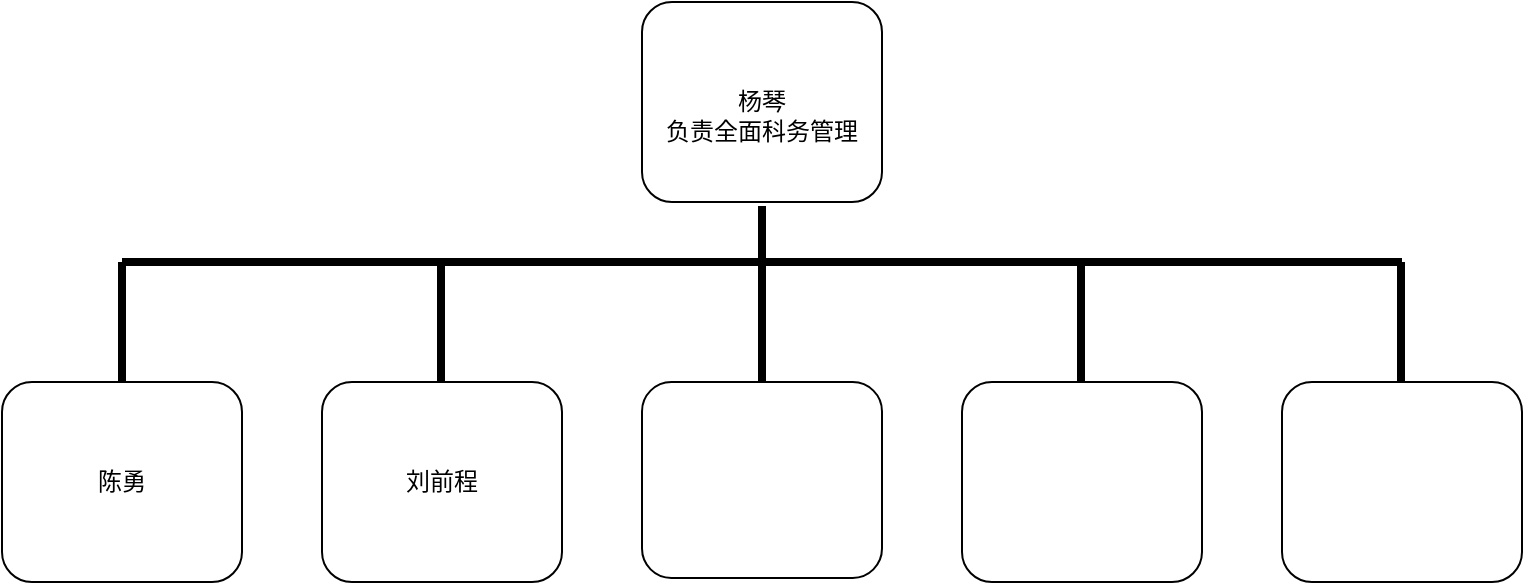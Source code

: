 <mxfile version="20.0.4" type="github" pages="3"><diagram id="wr0EmtSzBtYpNZF-pQAm" name="Page-1"><mxGraphModel dx="689" dy="375" grid="1" gridSize="6" guides="1" tooltips="1" connect="1" arrows="1" fold="1" page="1" pageScale="1" pageWidth="827" pageHeight="1169" math="0" shadow="0"><root><mxCell id="0"/><mxCell id="1" parent="0"/><mxCell id="ArfcIl5ffYhC3E7iHawk-2" value="陈勇&lt;br&gt;" style="rounded=1;whiteSpace=wrap;html=1;" vertex="1" parent="1"><mxGeometry x="40" y="220" width="120" height="100" as="geometry"/></mxCell><mxCell id="ArfcIl5ffYhC3E7iHawk-3" value="刘前程" style="rounded=1;whiteSpace=wrap;html=1;" vertex="1" parent="1"><mxGeometry x="200" y="220" width="120" height="100" as="geometry"/></mxCell><mxCell id="ArfcIl5ffYhC3E7iHawk-4" value="" style="rounded=1;whiteSpace=wrap;html=1;" vertex="1" parent="1"><mxGeometry x="360" y="220" width="120" height="98" as="geometry"/></mxCell><mxCell id="ArfcIl5ffYhC3E7iHawk-5" value="" style="rounded=1;whiteSpace=wrap;html=1;" vertex="1" parent="1"><mxGeometry x="520" y="220" width="120" height="100" as="geometry"/></mxCell><mxCell id="ArfcIl5ffYhC3E7iHawk-6" value="" style="rounded=1;whiteSpace=wrap;html=1;" vertex="1" parent="1"><mxGeometry x="680" y="220" width="120" height="100" as="geometry"/></mxCell><mxCell id="ArfcIl5ffYhC3E7iHawk-7" style="edgeStyle=orthogonalEdgeStyle;rounded=0;orthogonalLoop=1;jettySize=auto;html=1;exitX=0.5;exitY=1;exitDx=0;exitDy=0;" edge="1" parent="1"><mxGeometry relative="1" as="geometry"><mxPoint x="420" y="150" as="sourcePoint"/><mxPoint x="420" y="150" as="targetPoint"/></mxGeometry></mxCell><mxCell id="ArfcIl5ffYhC3E7iHawk-8" value="&lt;br&gt;杨琴&lt;br&gt;负责全面科务管理" style="rounded=1;whiteSpace=wrap;html=1;" vertex="1" parent="1"><mxGeometry x="360" y="30" width="120" height="100" as="geometry"/></mxCell><mxCell id="ArfcIl5ffYhC3E7iHawk-9" value="" style="endArrow=none;html=1;rounded=0;strokeWidth=4;" edge="1" parent="1"><mxGeometry width="50" height="50" relative="1" as="geometry"><mxPoint x="100" y="160" as="sourcePoint"/><mxPoint x="740" y="160" as="targetPoint"/></mxGeometry></mxCell><mxCell id="ArfcIl5ffYhC3E7iHawk-16" value="" style="endArrow=none;html=1;rounded=0;exitX=0.5;exitY=0;exitDx=0;exitDy=0;strokeWidth=4;" edge="1" parent="1" source="ArfcIl5ffYhC3E7iHawk-2"><mxGeometry width="50" height="50" relative="1" as="geometry"><mxPoint x="90" y="210" as="sourcePoint"/><mxPoint x="100" y="160" as="targetPoint"/></mxGeometry></mxCell><mxCell id="ArfcIl5ffYhC3E7iHawk-17" value="" style="endArrow=none;html=1;rounded=0;exitX=0.5;exitY=0;exitDx=0;exitDy=0;strokeWidth=4;" edge="1" parent="1"><mxGeometry width="50" height="50" relative="1" as="geometry"><mxPoint x="259.5" y="220" as="sourcePoint"/><mxPoint x="259.5" y="160" as="targetPoint"/></mxGeometry></mxCell><mxCell id="ArfcIl5ffYhC3E7iHawk-18" value="" style="endArrow=none;html=1;rounded=0;exitX=0.5;exitY=0;exitDx=0;exitDy=0;strokeWidth=4;" edge="1" parent="1" source="ArfcIl5ffYhC3E7iHawk-4"><mxGeometry width="50" height="50" relative="1" as="geometry"><mxPoint x="414" y="220" as="sourcePoint"/><mxPoint x="420" y="132" as="targetPoint"/></mxGeometry></mxCell><mxCell id="ArfcIl5ffYhC3E7iHawk-19" value="" style="endArrow=none;html=1;rounded=0;exitX=0.5;exitY=0;exitDx=0;exitDy=0;strokeWidth=4;" edge="1" parent="1"><mxGeometry width="50" height="50" relative="1" as="geometry"><mxPoint x="579.5" y="220" as="sourcePoint"/><mxPoint x="579.5" y="160" as="targetPoint"/></mxGeometry></mxCell><mxCell id="ArfcIl5ffYhC3E7iHawk-20" value="" style="endArrow=none;html=1;rounded=0;exitX=0.5;exitY=0;exitDx=0;exitDy=0;strokeWidth=4;" edge="1" parent="1"><mxGeometry width="50" height="50" relative="1" as="geometry"><mxPoint x="739.5" y="220" as="sourcePoint"/><mxPoint x="739.5" y="160" as="targetPoint"/></mxGeometry></mxCell></root></mxGraphModel></diagram><diagram id="8-FKas9irKEoazIzYi1z" name="Page-2"><mxGraphModel dx="1148" dy="625" grid="1" gridSize="2" guides="1" tooltips="1" connect="1" arrows="1" fold="1" page="1" pageScale="1" pageWidth="827" pageHeight="1169" math="0" shadow="0"><root><mxCell id="0"/><mxCell id="1" parent="0"/><mxCell id="rRHKnwBNUVBTm8ronmTq-4" style="edgeStyle=orthogonalEdgeStyle;rounded=0;orthogonalLoop=1;jettySize=auto;html=1;exitX=0.5;exitY=1;exitDx=0;exitDy=0;entryX=0.5;entryY=0;entryDx=0;entryDy=0;strokeWidth=2;" edge="1" parent="1" source="rRHKnwBNUVBTm8ronmTq-1" target="rRHKnwBNUVBTm8ronmTq-3"><mxGeometry relative="1" as="geometry"/></mxCell><mxCell id="rRHKnwBNUVBTm8ronmTq-1" value="门诊医师根据病情开具申请单" style="rounded=0;whiteSpace=wrap;html=1;fillColor=#e1d5e7;strokeColor=#9673a6;" vertex="1" parent="1"><mxGeometry x="250" y="25" width="188" height="30" as="geometry"/></mxCell><mxCell id="rRHKnwBNUVBTm8ronmTq-2" value="检&lt;br&gt;验&lt;br&gt;前" style="rounded=0;whiteSpace=wrap;html=1;fillColor=#e1d5e7;strokeColor=#9673a6;" vertex="1" parent="1"><mxGeometry x="18" y="22" width="36" height="98" as="geometry"/></mxCell><mxCell id="rRHKnwBNUVBTm8ronmTq-26" style="edgeStyle=orthogonalEdgeStyle;rounded=0;orthogonalLoop=1;jettySize=auto;html=1;strokeWidth=2;" edge="1" parent="1" source="rRHKnwBNUVBTm8ronmTq-3" target="rRHKnwBNUVBTm8ronmTq-7"><mxGeometry relative="1" as="geometry"/></mxCell><mxCell id="rRHKnwBNUVBTm8ronmTq-74" style="edgeStyle=orthogonalEdgeStyle;rounded=0;orthogonalLoop=1;jettySize=auto;html=1;exitX=0.5;exitY=1;exitDx=0;exitDy=0;strokeWidth=2;" edge="1" parent="1" source="rRHKnwBNUVBTm8ronmTq-3" target="rRHKnwBNUVBTm8ronmTq-8"><mxGeometry relative="1" as="geometry"/></mxCell><mxCell id="rRHKnwBNUVBTm8ronmTq-3" value="门诊收费室缴费" style="rounded=0;whiteSpace=wrap;html=1;fillColor=#e1d5e7;strokeColor=#9673a6;" vertex="1" parent="1"><mxGeometry x="78" y="90" width="516" height="30" as="geometry"/></mxCell><mxCell id="rRHKnwBNUVBTm8ronmTq-14" value="" style="edgeStyle=orthogonalEdgeStyle;rounded=0;orthogonalLoop=1;jettySize=auto;html=1;strokeWidth=2;" edge="1" parent="1" source="rRHKnwBNUVBTm8ronmTq-7" target="rRHKnwBNUVBTm8ronmTq-10"><mxGeometry relative="1" as="geometry"/></mxCell><mxCell id="rRHKnwBNUVBTm8ronmTq-7" value="病人请到1、2、3、4、号采血窗口采血" style="rounded=0;whiteSpace=wrap;html=1;" vertex="1" parent="1"><mxGeometry x="80" y="156" width="240" height="68" as="geometry"/></mxCell><mxCell id="rRHKnwBNUVBTm8ronmTq-20" value="" style="edgeStyle=orthogonalEdgeStyle;rounded=0;orthogonalLoop=1;jettySize=auto;html=1;strokeWidth=2;" edge="1" parent="1" source="rRHKnwBNUVBTm8ronmTq-8" target="rRHKnwBNUVBTm8ronmTq-17"><mxGeometry relative="1" as="geometry"/></mxCell><mxCell id="rRHKnwBNUVBTm8ronmTq-8" value="尿液及大便标本请送到7号窗口；&lt;br&gt;体液及其他特殊项目请送到6号窗口" style="rounded=0;whiteSpace=wrap;html=1;" vertex="1" parent="1"><mxGeometry x="354" y="156" width="241" height="68" as="geometry"/></mxCell><mxCell id="rRHKnwBNUVBTm8ronmTq-15" value="" style="edgeStyle=orthogonalEdgeStyle;rounded=0;orthogonalLoop=1;jettySize=auto;html=1;strokeWidth=2;" edge="1" parent="1" source="rRHKnwBNUVBTm8ronmTq-10" target="rRHKnwBNUVBTm8ronmTq-11"><mxGeometry relative="1" as="geometry"/></mxCell><mxCell id="rRHKnwBNUVBTm8ronmTq-10" value="检验人员核对标本并在LIS系统&lt;br&gt;签收后送到不同专业组进行前处理" style="rounded=0;whiteSpace=wrap;html=1;" vertex="1" parent="1"><mxGeometry x="80" y="280" width="242" height="68" as="geometry"/></mxCell><mxCell id="rRHKnwBNUVBTm8ronmTq-16" value="" style="edgeStyle=orthogonalEdgeStyle;rounded=0;orthogonalLoop=1;jettySize=auto;html=1;strokeWidth=2;" edge="1" parent="1" source="rRHKnwBNUVBTm8ronmTq-11" target="rRHKnwBNUVBTm8ronmTq-12"><mxGeometry relative="1" as="geometry"/></mxCell><mxCell id="rRHKnwBNUVBTm8ronmTq-11" value="确认仪器正常后上机检测" style="rounded=0;whiteSpace=wrap;html=1;" vertex="1" parent="1"><mxGeometry x="80" y="402" width="240" height="68" as="geometry"/></mxCell><mxCell id="rRHKnwBNUVBTm8ronmTq-72" value="" style="edgeStyle=orthogonalEdgeStyle;rounded=0;orthogonalLoop=1;jettySize=auto;html=1;strokeWidth=2;" edge="1" parent="1" source="rRHKnwBNUVBTm8ronmTq-12" target="rRHKnwBNUVBTm8ronmTq-71"><mxGeometry relative="1" as="geometry"/></mxCell><mxCell id="rRHKnwBNUVBTm8ronmTq-12" value="复核结果并审核报告单" style="rounded=0;whiteSpace=wrap;html=1;" vertex="1" parent="1"><mxGeometry x="80" y="517" width="240" height="68" as="geometry"/></mxCell><mxCell id="rRHKnwBNUVBTm8ronmTq-21" value="" style="edgeStyle=orthogonalEdgeStyle;rounded=0;orthogonalLoop=1;jettySize=auto;html=1;strokeWidth=2;" edge="1" parent="1" source="rRHKnwBNUVBTm8ronmTq-17" target="rRHKnwBNUVBTm8ronmTq-18"><mxGeometry relative="1" as="geometry"/></mxCell><mxCell id="rRHKnwBNUVBTm8ronmTq-17" value="&#10;&lt;span style=&quot;color: rgb(0, 0, 0); font-family: Helvetica; font-size: 12px; font-style: normal; font-variant-ligatures: normal; font-variant-caps: normal; font-weight: 400; letter-spacing: normal; orphans: 2; text-align: center; text-indent: 0px; text-transform: none; widows: 2; word-spacing: 0px; -webkit-text-stroke-width: 0px; background-color: rgb(248, 249, 250); text-decoration-style: initial; text-decoration-color: initial; float: none; display: inline !important;&quot;&gt;检验人员核对标本并在LIS系统&lt;/span&gt;&lt;br style=&quot;color: rgb(0, 0, 0); font-family: Helvetica; font-size: 12px; font-style: normal; font-variant-ligatures: normal; font-variant-caps: normal; font-weight: 400; letter-spacing: normal; orphans: 2; text-align: center; text-indent: 0px; text-transform: none; widows: 2; word-spacing: 0px; -webkit-text-stroke-width: 0px; background-color: rgb(248, 249, 250); text-decoration-style: initial; text-decoration-color: initial;&quot;&gt;&lt;span style=&quot;color: rgb(0, 0, 0); font-family: Helvetica; font-size: 12px; font-style: normal; font-variant-ligatures: normal; font-variant-caps: normal; font-weight: 400; letter-spacing: normal; orphans: 2; text-align: center; text-indent: 0px; text-transform: none; widows: 2; word-spacing: 0px; -webkit-text-stroke-width: 0px; background-color: rgb(248, 249, 250); text-decoration-style: initial; text-decoration-color: initial; float: none; display: inline !important;&quot;&gt;签收后送到不同专业组进行前处理&lt;/span&gt;&#10;&#10;" style="rounded=0;whiteSpace=wrap;html=1;" vertex="1" parent="1"><mxGeometry x="350" y="280" width="248" height="68" as="geometry"/></mxCell><mxCell id="rRHKnwBNUVBTm8ronmTq-22" value="" style="edgeStyle=orthogonalEdgeStyle;rounded=0;orthogonalLoop=1;jettySize=auto;html=1;strokeWidth=2;" edge="1" parent="1" source="rRHKnwBNUVBTm8ronmTq-18" target="rRHKnwBNUVBTm8ronmTq-19"><mxGeometry relative="1" as="geometry"/></mxCell><mxCell id="rRHKnwBNUVBTm8ronmTq-18" value="&#10;&lt;span style=&quot;color: rgb(0, 0, 0); font-family: Helvetica; font-size: 12px; font-style: normal; font-variant-ligatures: normal; font-variant-caps: normal; font-weight: 400; letter-spacing: normal; orphans: 2; text-align: center; text-indent: 0px; text-transform: none; widows: 2; word-spacing: 0px; -webkit-text-stroke-width: 0px; background-color: rgb(248, 249, 250); text-decoration-style: initial; text-decoration-color: initial; float: none; display: inline !important;&quot;&gt;确认仪器正常后上机检测&lt;/span&gt;&#10;&#10;" style="rounded=0;whiteSpace=wrap;html=1;" vertex="1" parent="1"><mxGeometry x="347" y="404" width="252" height="68" as="geometry"/></mxCell><mxCell id="rRHKnwBNUVBTm8ronmTq-76" style="edgeStyle=orthogonalEdgeStyle;rounded=0;orthogonalLoop=1;jettySize=auto;html=1;exitX=0.25;exitY=1;exitDx=0;exitDy=0;entryX=0.5;entryY=0;entryDx=0;entryDy=0;strokeWidth=2;" edge="1" parent="1" source="rRHKnwBNUVBTm8ronmTq-19" target="rRHKnwBNUVBTm8ronmTq-71"><mxGeometry relative="1" as="geometry"><Array as="points"><mxPoint x="458" y="584"/><mxPoint x="458" y="622"/><mxPoint x="233" y="622"/></Array></mxGeometry></mxCell><mxCell id="rRHKnwBNUVBTm8ronmTq-79" style="edgeStyle=orthogonalEdgeStyle;rounded=0;orthogonalLoop=1;jettySize=auto;html=1;exitX=0.25;exitY=1;exitDx=0;exitDy=0;entryX=0.25;entryY=0;entryDx=0;entryDy=0;strokeWidth=2;" edge="1" parent="1" source="rRHKnwBNUVBTm8ronmTq-19" target="rRHKnwBNUVBTm8ronmTq-61"><mxGeometry relative="1" as="geometry"><Array as="points"><mxPoint x="458" y="584"/><mxPoint x="458" y="622"/><mxPoint x="510" y="622"/><mxPoint x="510" y="660"/></Array></mxGeometry></mxCell><mxCell id="rRHKnwBNUVBTm8ronmTq-19" value="复核结果并审核报告单" style="rounded=0;whiteSpace=wrap;html=1;" vertex="1" parent="1"><mxGeometry x="346" y="516" width="252" height="68" as="geometry"/></mxCell><mxCell id="rRHKnwBNUVBTm8ronmTq-33" value="检&lt;br&gt;验&lt;br&gt;中" style="rounded=0;whiteSpace=wrap;html=1;fillColor=#f8cecc;strokeColor=#b85450;" vertex="1" parent="1"><mxGeometry x="18" y="156" width="36" height="430" as="geometry"/></mxCell><mxCell id="rRHKnwBNUVBTm8ronmTq-46" value="" style="edgeStyle=orthogonalEdgeStyle;rounded=0;orthogonalLoop=1;jettySize=auto;html=1;strokeWidth=2;" edge="1" parent="1" source="rRHKnwBNUVBTm8ronmTq-36" target="rRHKnwBNUVBTm8ronmTq-37"><mxGeometry relative="1" as="geometry"/></mxCell><mxCell id="rRHKnwBNUVBTm8ronmTq-36" value="住院医生根据病情开出检验申请单" style="rounded=0;whiteSpace=wrap;html=1;fillColor=#e1d5e7;strokeColor=#9673a6;" vertex="1" parent="1"><mxGeometry x="796" y="24" width="138" height="30" as="geometry"/></mxCell><mxCell id="rRHKnwBNUVBTm8ronmTq-48" value="" style="edgeStyle=orthogonalEdgeStyle;rounded=0;orthogonalLoop=1;jettySize=auto;html=1;strokeWidth=2;" edge="1" parent="1" source="rRHKnwBNUVBTm8ronmTq-37" target="rRHKnwBNUVBTm8ronmTq-41"><mxGeometry relative="1" as="geometry"/></mxCell><mxCell id="rRHKnwBNUVBTm8ronmTq-37" value="临床护士及时采集标本" style="rounded=0;whiteSpace=wrap;html=1;" vertex="1" parent="1"><mxGeometry x="707" y="165" width="314" height="50" as="geometry"/></mxCell><mxCell id="rRHKnwBNUVBTm8ronmTq-49" value="" style="edgeStyle=orthogonalEdgeStyle;rounded=0;orthogonalLoop=1;jettySize=auto;html=1;strokeWidth=2;" edge="1" parent="1" source="rRHKnwBNUVBTm8ronmTq-41" target="rRHKnwBNUVBTm8ronmTq-42"><mxGeometry relative="1" as="geometry"/></mxCell><mxCell id="rRHKnwBNUVBTm8ronmTq-41" value="由护工将标本到6咓窗口" style="rounded=0;whiteSpace=wrap;html=1;" vertex="1" parent="1"><mxGeometry x="708" y="280" width="314" height="50" as="geometry"/></mxCell><mxCell id="rRHKnwBNUVBTm8ronmTq-42" value="工作人员与护工核对标本后，在LIS上签收&lt;br&gt;并送入各专业组进行前处理" style="rounded=0;whiteSpace=wrap;html=1;" vertex="1" parent="1"><mxGeometry x="707" y="389" width="314" height="51" as="geometry"/></mxCell><mxCell id="rRHKnwBNUVBTm8ronmTq-55" value="" style="edgeStyle=orthogonalEdgeStyle;rounded=0;orthogonalLoop=1;jettySize=auto;html=1;strokeWidth=2;" edge="1" parent="1" source="rRHKnwBNUVBTm8ronmTq-43" target="rRHKnwBNUVBTm8ronmTq-44"><mxGeometry relative="1" as="geometry"/></mxCell><mxCell id="rRHKnwBNUVBTm8ronmTq-43" value="各专业组核对标本项目，将项目录入LIS" style="rounded=0;whiteSpace=wrap;html=1;" vertex="1" parent="1"><mxGeometry x="706" y="482" width="84" height="106" as="geometry"/></mxCell><mxCell id="rRHKnwBNUVBTm8ronmTq-56" value="" style="edgeStyle=orthogonalEdgeStyle;rounded=0;orthogonalLoop=1;jettySize=auto;html=1;strokeWidth=2;" edge="1" parent="1" source="rRHKnwBNUVBTm8ronmTq-44" target="rRHKnwBNUVBTm8ronmTq-45"><mxGeometry relative="1" as="geometry"/></mxCell><mxCell id="rRHKnwBNUVBTm8ronmTq-44" value="确认仪器正常后，上机检测" style="rounded=0;whiteSpace=wrap;html=1;" vertex="1" parent="1"><mxGeometry x="820" y="481" width="84" height="106" as="geometry"/></mxCell><mxCell id="rRHKnwBNUVBTm8ronmTq-69" style="edgeStyle=orthogonalEdgeStyle;rounded=0;orthogonalLoop=1;jettySize=auto;html=1;exitX=0.5;exitY=1;exitDx=0;exitDy=0;entryX=0.75;entryY=0;entryDx=0;entryDy=0;strokeWidth=2;" edge="1" parent="1" source="rRHKnwBNUVBTm8ronmTq-45" target="rRHKnwBNUVBTm8ronmTq-61"><mxGeometry relative="1" as="geometry"/></mxCell><mxCell id="rRHKnwBNUVBTm8ronmTq-73" style="edgeStyle=orthogonalEdgeStyle;rounded=0;orthogonalLoop=1;jettySize=auto;html=1;exitX=0.5;exitY=1;exitDx=0;exitDy=0;strokeWidth=2;" edge="1" parent="1" source="rRHKnwBNUVBTm8ronmTq-45" target="rRHKnwBNUVBTm8ronmTq-62"><mxGeometry relative="1" as="geometry"/></mxCell><mxCell id="rRHKnwBNUVBTm8ronmTq-45" value="t复核结果并在LIS上审核报告单" style="rounded=0;whiteSpace=wrap;html=1;" vertex="1" parent="1"><mxGeometry x="935" y="482" width="84" height="106" as="geometry"/></mxCell><mxCell id="rRHKnwBNUVBTm8ronmTq-53" value="" style="endArrow=classic;html=1;rounded=0;strokeWidth=2;exitX=0.131;exitY=0.984;exitDx=0;exitDy=0;exitPerimeter=0;" edge="1" parent="1" source="rRHKnwBNUVBTm8ronmTq-42" target="rRHKnwBNUVBTm8ronmTq-43"><mxGeometry width="50" height="50" relative="1" as="geometry"><mxPoint x="586" y="480" as="sourcePoint"/><mxPoint x="636" y="430" as="targetPoint"/></mxGeometry></mxCell><mxCell id="rRHKnwBNUVBTm8ronmTq-61" value="危急值报告：（门诊）电话通知危急值值班室；&lt;br&gt;（住院）5分钟危急值报告系统未确认，应电话通知到临床" style="rounded=0;whiteSpace=wrap;html=1;fillColor=#ffff88;strokeColor=#36393d;" vertex="1" parent="1"><mxGeometry x="410" y="660" width="278" height="50" as="geometry"/></mxCell><mxCell id="rRHKnwBNUVBTm8ronmTq-62" value="报告结果通过LIS发送到临床HIS，由临床医生自主查看" style="rounded=0;whiteSpace=wrap;html=1;fillColor=#ffff88;strokeColor=#36393d;" vertex="1" parent="1"><mxGeometry x="716" y="660" width="305" height="50" as="geometry"/></mxCell><mxCell id="rRHKnwBNUVBTm8ronmTq-64" value="检&lt;br&gt;验&lt;br&gt;后" style="rounded=0;whiteSpace=wrap;html=1;fillColor=#ffff88;strokeColor=#36393d;" vertex="1" parent="1"><mxGeometry x="18" y="612" width="36" height="98" as="geometry"/></mxCell><mxCell id="rRHKnwBNUVBTm8ronmTq-71" value="门诊病人于自助打印机自主打印检验报告" style="rounded=0;whiteSpace=wrap;html=1;fillColor=#ffff88;strokeColor=#36393d;" vertex="1" parent="1"><mxGeometry x="80" y="660" width="305" height="50" as="geometry"/></mxCell><mxCell id="5s53QxSSceDwOyeM9FOX-1" value="检验人员核对标本并在LIS系统&lt;br&gt;签收后送到不同专业组进行前处理" style="rounded=0;whiteSpace=wrap;html=1;fillColor=#f8cecc;strokeColor=#b85450;" vertex="1" parent="1"><mxGeometry x="82" y="282" width="242" height="68" as="geometry"/></mxCell><mxCell id="5s53QxSSceDwOyeM9FOX-2" value="检验人员核对标本并在LIS系统&lt;br&gt;签收后送到不同专业组进行前处理" style="rounded=0;whiteSpace=wrap;html=1;fillColor=#cce5ff;strokeColor=#36393d;" vertex="1" parent="1"><mxGeometry x="352" y="282" width="248" height="68" as="geometry"/></mxCell><mxCell id="5s53QxSSceDwOyeM9FOX-3" value="确认仪器正常后，将项目录入LIS，&lt;br&gt;上机检测" style="rounded=0;whiteSpace=wrap;html=1;fillColor=#f8cecc;strokeColor=#b85450;" vertex="1" parent="1"><mxGeometry x="82" y="404" width="240" height="68" as="geometry"/></mxCell><mxCell id="5s53QxSSceDwOyeM9FOX-6" value="确认仪器正常后，将项目录入LIS，&lt;br&gt;上机检验" style="rounded=0;whiteSpace=wrap;html=1;fillColor=#cce5ff;strokeColor=#36393d;" vertex="1" parent="1"><mxGeometry x="349" y="406" width="252" height="68" as="geometry"/></mxCell><mxCell id="5s53QxSSceDwOyeM9FOX-7" value="复核结果并在LIS上审核报告单" style="rounded=0;whiteSpace=wrap;html=1;fillColor=#f8cecc;strokeColor=#b85450;" vertex="1" parent="1"><mxGeometry x="82" y="519" width="240" height="68" as="geometry"/></mxCell><mxCell id="5s53QxSSceDwOyeM9FOX-8" value="复核结果并在LIS上审核报告单" style="rounded=0;whiteSpace=wrap;html=1;fillColor=#cce5ff;strokeColor=#36393d;" vertex="1" parent="1"><mxGeometry x="348" y="518" width="252" height="68" as="geometry"/></mxCell><mxCell id="5s53QxSSceDwOyeM9FOX-9" value="病人请到1、2、3、4、号采血窗口采血" style="rounded=0;whiteSpace=wrap;html=1;fillColor=#f8cecc;strokeColor=#b85450;" vertex="1" parent="1"><mxGeometry x="82" y="158" width="240" height="68" as="geometry"/></mxCell><mxCell id="5s53QxSSceDwOyeM9FOX-10" value="尿液及大便标本请送到7号窗口；&lt;br&gt;体液及其他特殊项目请送到6号窗口" style="rounded=0;whiteSpace=wrap;html=1;fillColor=#cce5ff;strokeColor=#36393d;" vertex="1" parent="1"><mxGeometry x="356" y="158" width="241" height="68" as="geometry"/></mxCell><mxCell id="5s53QxSSceDwOyeM9FOX-11" value="临床护士及时采集标本" style="rounded=0;whiteSpace=wrap;html=1;fillColor=#ffcc99;strokeColor=#36393d;" vertex="1" parent="1"><mxGeometry x="709" y="167" width="314" height="50" as="geometry"/></mxCell><mxCell id="5s53QxSSceDwOyeM9FOX-12" value="由护工将标本到6咓窗口" style="rounded=0;whiteSpace=wrap;html=1;fillColor=#ffcc99;strokeColor=#36393d;" vertex="1" parent="1"><mxGeometry x="710" y="282" width="314" height="50" as="geometry"/></mxCell><mxCell id="5s53QxSSceDwOyeM9FOX-13" value="工作人员与护工核对标本后，在LIS上签收&lt;br&gt;并送入各专业组进行前处理" style="rounded=0;whiteSpace=wrap;html=1;fillColor=#ffcc99;strokeColor=#36393d;" vertex="1" parent="1"><mxGeometry x="709" y="391" width="314" height="51" as="geometry"/></mxCell><mxCell id="5s53QxSSceDwOyeM9FOX-14" value="各专业组核对标本项目，将项目录入LIS" style="rounded=0;whiteSpace=wrap;html=1;fillColor=#ffcc99;strokeColor=#36393d;" vertex="1" parent="1"><mxGeometry x="708" y="484" width="84" height="106" as="geometry"/></mxCell><mxCell id="5s53QxSSceDwOyeM9FOX-15" value="确认仪器正常后，上机检测" style="rounded=0;whiteSpace=wrap;html=1;fillColor=#ffcc99;strokeColor=#36393d;" vertex="1" parent="1"><mxGeometry x="822" y="483" width="84" height="106" as="geometry"/></mxCell><mxCell id="5s53QxSSceDwOyeM9FOX-16" value="t复核结果并在LIS上审核报告单" style="rounded=0;whiteSpace=wrap;html=1;fillColor=#ffcc99;strokeColor=#36393d;" vertex="1" parent="1"><mxGeometry x="937" y="484" width="84" height="106" as="geometry"/></mxCell></root></mxGraphModel></diagram><diagram id="FHXKm3JU7-YrLKx8EYSf" name="Page-3"><mxGraphModel dx="689" dy="1544" grid="1" gridSize="2" guides="1" tooltips="1" connect="1" arrows="1" fold="1" page="1" pageScale="1" pageWidth="827" pageHeight="1169" math="0" shadow="0"><root><mxCell id="0"/><mxCell id="1" parent="0"/><mxCell id="HwLPFgGJLDMBzmr_clgp-47" style="edgeStyle=orthogonalEdgeStyle;rounded=0;orthogonalLoop=1;jettySize=auto;html=1;exitX=1;exitY=0.5;exitDx=0;exitDy=0;strokeWidth=2;" edge="1" parent="1" source="HwLPFgGJLDMBzmr_clgp-18" target="HwLPFgGJLDMBzmr_clgp-22"><mxGeometry relative="1" as="geometry"/></mxCell><mxCell id="HwLPFgGJLDMBzmr_clgp-48" style="edgeStyle=orthogonalEdgeStyle;rounded=0;orthogonalLoop=1;jettySize=auto;html=1;exitX=1;exitY=0.5;exitDx=0;exitDy=0;entryX=0;entryY=0.5;entryDx=0;entryDy=0;strokeWidth=2;" edge="1" parent="1" source="HwLPFgGJLDMBzmr_clgp-18" target="HwLPFgGJLDMBzmr_clgp-23"><mxGeometry relative="1" as="geometry"/></mxCell><mxCell id="HwLPFgGJLDMBzmr_clgp-18" value="科主任：&lt;br&gt;&lt;br&gt;&lt;font style=&quot;font-size: 14px;&quot;&gt;杨琴&lt;/font&gt;" style="rounded=0;whiteSpace=wrap;html=1;" vertex="1" parent="1"><mxGeometry x="34" y="112" width="62" height="128" as="geometry"/></mxCell><mxCell id="HwLPFgGJLDMBzmr_clgp-53" style="edgeStyle=orthogonalEdgeStyle;rounded=0;orthogonalLoop=1;jettySize=auto;html=1;exitX=1;exitY=0.5;exitDx=0;exitDy=0;entryX=0;entryY=0.5;entryDx=0;entryDy=0;strokeWidth=2;" edge="1" parent="1" source="HwLPFgGJLDMBzmr_clgp-22" target="HwLPFgGJLDMBzmr_clgp-43"><mxGeometry relative="1" as="geometry"/></mxCell><mxCell id="HwLPFgGJLDMBzmr_clgp-54" style="edgeStyle=orthogonalEdgeStyle;rounded=0;orthogonalLoop=1;jettySize=auto;html=1;exitX=1;exitY=0.5;exitDx=0;exitDy=0;entryX=0;entryY=0.5;entryDx=0;entryDy=0;strokeWidth=2;" edge="1" parent="1" source="HwLPFgGJLDMBzmr_clgp-22" target="HwLPFgGJLDMBzmr_clgp-33"><mxGeometry relative="1" as="geometry"/></mxCell><mxCell id="HwLPFgGJLDMBzmr_clgp-55" style="edgeStyle=orthogonalEdgeStyle;rounded=0;orthogonalLoop=1;jettySize=auto;html=1;exitX=1;exitY=0.5;exitDx=0;exitDy=0;entryX=0;entryY=0.5;entryDx=0;entryDy=0;strokeWidth=2;" edge="1" parent="1" source="HwLPFgGJLDMBzmr_clgp-22" target="HwLPFgGJLDMBzmr_clgp-36"><mxGeometry relative="1" as="geometry"/></mxCell><mxCell id="HwLPFgGJLDMBzmr_clgp-56" style="edgeStyle=orthogonalEdgeStyle;rounded=0;orthogonalLoop=1;jettySize=auto;html=1;exitX=1;exitY=0.5;exitDx=0;exitDy=0;strokeWidth=2;" edge="1" parent="1" source="HwLPFgGJLDMBzmr_clgp-22" target="HwLPFgGJLDMBzmr_clgp-37"><mxGeometry relative="1" as="geometry"/></mxCell><mxCell id="HwLPFgGJLDMBzmr_clgp-57" style="edgeStyle=orthogonalEdgeStyle;rounded=0;orthogonalLoop=1;jettySize=auto;html=1;exitX=1;exitY=0.5;exitDx=0;exitDy=0;entryX=0;entryY=0.5;entryDx=0;entryDy=0;strokeWidth=2;" edge="1" parent="1" source="HwLPFgGJLDMBzmr_clgp-22" target="HwLPFgGJLDMBzmr_clgp-38"><mxGeometry relative="1" as="geometry"/></mxCell><mxCell id="HwLPFgGJLDMBzmr_clgp-22" value="&lt;font style=&quot;font-size: 14px;&quot;&gt;杨&lt;br&gt;琴&lt;/font&gt;" style="rounded=0;whiteSpace=wrap;html=1;" vertex="1" parent="1"><mxGeometry x="144" y="34" width="62" height="128" as="geometry"/></mxCell><mxCell id="HwLPFgGJLDMBzmr_clgp-49" style="edgeStyle=orthogonalEdgeStyle;rounded=0;orthogonalLoop=1;jettySize=auto;html=1;exitX=1;exitY=0.5;exitDx=0;exitDy=0;entryX=0;entryY=0.5;entryDx=0;entryDy=0;strokeWidth=2;" edge="1" parent="1" source="HwLPFgGJLDMBzmr_clgp-23" target="HwLPFgGJLDMBzmr_clgp-39"><mxGeometry relative="1" as="geometry"/></mxCell><mxCell id="HwLPFgGJLDMBzmr_clgp-50" style="edgeStyle=orthogonalEdgeStyle;rounded=0;orthogonalLoop=1;jettySize=auto;html=1;exitX=1;exitY=0.5;exitDx=0;exitDy=0;entryX=0;entryY=0.5;entryDx=0;entryDy=0;strokeWidth=2;" edge="1" parent="1" source="HwLPFgGJLDMBzmr_clgp-23" target="HwLPFgGJLDMBzmr_clgp-40"><mxGeometry relative="1" as="geometry"/></mxCell><mxCell id="HwLPFgGJLDMBzmr_clgp-58" style="edgeStyle=orthogonalEdgeStyle;rounded=0;orthogonalLoop=1;jettySize=auto;html=1;exitX=1;exitY=0.5;exitDx=0;exitDy=0;strokeWidth=2;" edge="1" parent="1" source="HwLPFgGJLDMBzmr_clgp-23" target="HwLPFgGJLDMBzmr_clgp-41"><mxGeometry relative="1" as="geometry"/></mxCell><mxCell id="HwLPFgGJLDMBzmr_clgp-59" style="edgeStyle=orthogonalEdgeStyle;rounded=0;orthogonalLoop=1;jettySize=auto;html=1;exitX=1;exitY=0.5;exitDx=0;exitDy=0;entryX=0;entryY=0.5;entryDx=0;entryDy=0;strokeWidth=2;" edge="1" parent="1" source="HwLPFgGJLDMBzmr_clgp-23" target="HwLPFgGJLDMBzmr_clgp-42"><mxGeometry relative="1" as="geometry"/></mxCell><mxCell id="HwLPFgGJLDMBzmr_clgp-23" value="&lt;font style=&quot;font-size: 14px;&quot;&gt;陈&lt;br&gt;勇&lt;/font&gt;" style="rounded=0;whiteSpace=wrap;html=1;" vertex="1" parent="1"><mxGeometry x="144" y="200" width="62" height="128" as="geometry"/></mxCell><mxCell id="HwLPFgGJLDMBzmr_clgp-33" value="生化：刘前程" style="rounded=1;whiteSpace=wrap;html=1;" vertex="1" parent="1"><mxGeometry x="272" y="-20" width="120" height="30" as="geometry"/></mxCell><mxCell id="HwLPFgGJLDMBzmr_clgp-36" value="免疫：勾宗蓉" style="rounded=1;whiteSpace=wrap;html=1;" vertex="1" parent="1"><mxGeometry x="272" y="31" width="120" height="30" as="geometry"/></mxCell><mxCell id="HwLPFgGJLDMBzmr_clgp-37" value="微生物：王豫川" style="rounded=1;whiteSpace=wrap;html=1;" vertex="1" parent="1"><mxGeometry x="272" y="82" width="120" height="30" as="geometry"/></mxCell><mxCell id="HwLPFgGJLDMBzmr_clgp-38" value="督导员：杨兴江、魏云、王春" style="rounded=1;whiteSpace=wrap;html=1;" vertex="1" parent="1"><mxGeometry x="272" y="131" width="120" height="30" as="geometry"/></mxCell><mxCell id="HwLPFgGJLDMBzmr_clgp-39" value="血液：凌建" style="rounded=1;whiteSpace=wrap;html=1;" vertex="1" parent="1"><mxGeometry x="273" y="194" width="120" height="30" as="geometry"/></mxCell><mxCell id="HwLPFgGJLDMBzmr_clgp-40" value="体液：曾美玲" style="rounded=1;whiteSpace=wrap;html=1;" vertex="1" parent="1"><mxGeometry x="272" y="247" width="120" height="30" as="geometry"/></mxCell><mxCell id="HwLPFgGJLDMBzmr_clgp-41" value="输血：姚莉" style="rounded=1;whiteSpace=wrap;html=1;" vertex="1" parent="1"><mxGeometry x="272" y="300" width="120" height="30" as="geometry"/></mxCell><mxCell id="HwLPFgGJLDMBzmr_clgp-42" value="抽血、夜班、发热门诊：赵凤娇" style="rounded=1;whiteSpace=wrap;html=1;" vertex="1" parent="1"><mxGeometry x="272" y="356" width="120" height="30" as="geometry"/></mxCell><mxCell id="HwLPFgGJLDMBzmr_clgp-43" value="PCR：冷晓霞" style="rounded=1;whiteSpace=wrap;html=1;" vertex="1" parent="1"><mxGeometry x="272" y="-71" width="120" height="30" as="geometry"/></mxCell><mxCell id="HwLPFgGJLDMBzmr_clgp-44" value="&lt;p style=&quot;line-height: 0;&quot;&gt;&lt;font style=&quot;&quot;&gt;&lt;br&gt;&lt;font style=&quot;font-size: 14px;&quot;&gt;科室成员：&lt;/font&gt;&lt;/font&gt;&lt;/p&gt;&lt;p style=&quot;line-height: 0;&quot;&gt;&lt;font style=&quot;&quot;&gt;&lt;font style=&quot;font-size: 14px;&quot;&gt;&lt;br&gt;&lt;/font&gt;&lt;/font&gt;&lt;/p&gt;&lt;p style=&quot;line-height: 0;&quot;&gt;&lt;font style=&quot;font-size: 12px;&quot;&gt;邓璐璐、赵佳恒、郑羽鑫&lt;/font&gt;&lt;/p&gt;&lt;p style=&quot;line-height: 0;&quot;&gt;&lt;font style=&quot;font-size: 12px; line-height: 1;&quot;&gt;郭升杰、胡凌霄、申惠&lt;/font&gt;&lt;/p&gt;&lt;p style=&quot;line-height: 0;&quot;&gt;&lt;font style=&quot;font-size: 12px; line-height: 1;&quot;&gt;王豫川、曾白华、闫鑫&lt;/font&gt;&lt;/p&gt;&lt;p style=&quot;line-height: 0;&quot;&gt;&lt;font style=&quot;font-size: 12px; line-height: 1;&quot;&gt;张东、黄小玲、张薇&lt;/font&gt;&lt;/p&gt;&lt;p style=&quot;line-height: 0;&quot;&gt;&lt;font style=&quot;font-size: 12px; line-height: 1;&quot;&gt;凌建、曹力文、吴夏冰&lt;/font&gt;&lt;/p&gt;&lt;p style=&quot;line-height: 0;&quot;&gt;&lt;font style=&quot;font-size: 12px; line-height: 1;&quot;&gt;林青青、曾美玲、陈冬梅&lt;/font&gt;&lt;/p&gt;&lt;p style=&quot;line-height: 0;&quot;&gt;&lt;font style=&quot;font-size: 12px; line-height: 1;&quot;&gt;姚莉、刘洋、陈晓春&lt;/font&gt;&lt;/p&gt;&lt;p style=&quot;line-height: 0;&quot;&gt;&lt;font style=&quot;font-size: 12px; line-height: 1;&quot;&gt;冯丹、贾静、小杨琴&lt;/font&gt;&lt;/p&gt;&lt;p style=&quot;line-height: 0;&quot;&gt;李娟、姜宇龙、赵旭佳&lt;/p&gt;&lt;p style=&quot;line-height: 1;&quot;&gt;罗羚、陈泓洲、马良&lt;/p&gt;&lt;p style=&quot;line-height: 0;&quot;&gt;&lt;br&gt;&lt;/p&gt;" style="rounded=0;whiteSpace=wrap;html=1;" vertex="1" parent="1"><mxGeometry x="432" y="-72" width="200" height="488" as="geometry"/></mxCell><mxCell id="HwLPFgGJLDMBzmr_clgp-60" value="" style="endArrow=none;dashed=1;html=1;dashPattern=1 3;strokeWidth=2;rounded=0;" edge="1" parent="1"><mxGeometry width="50" height="50" relative="1" as="geometry"><mxPoint x="416" y="438" as="sourcePoint"/><mxPoint x="416" y="-104" as="targetPoint"/></mxGeometry></mxCell></root></mxGraphModel></diagram></mxfile>
